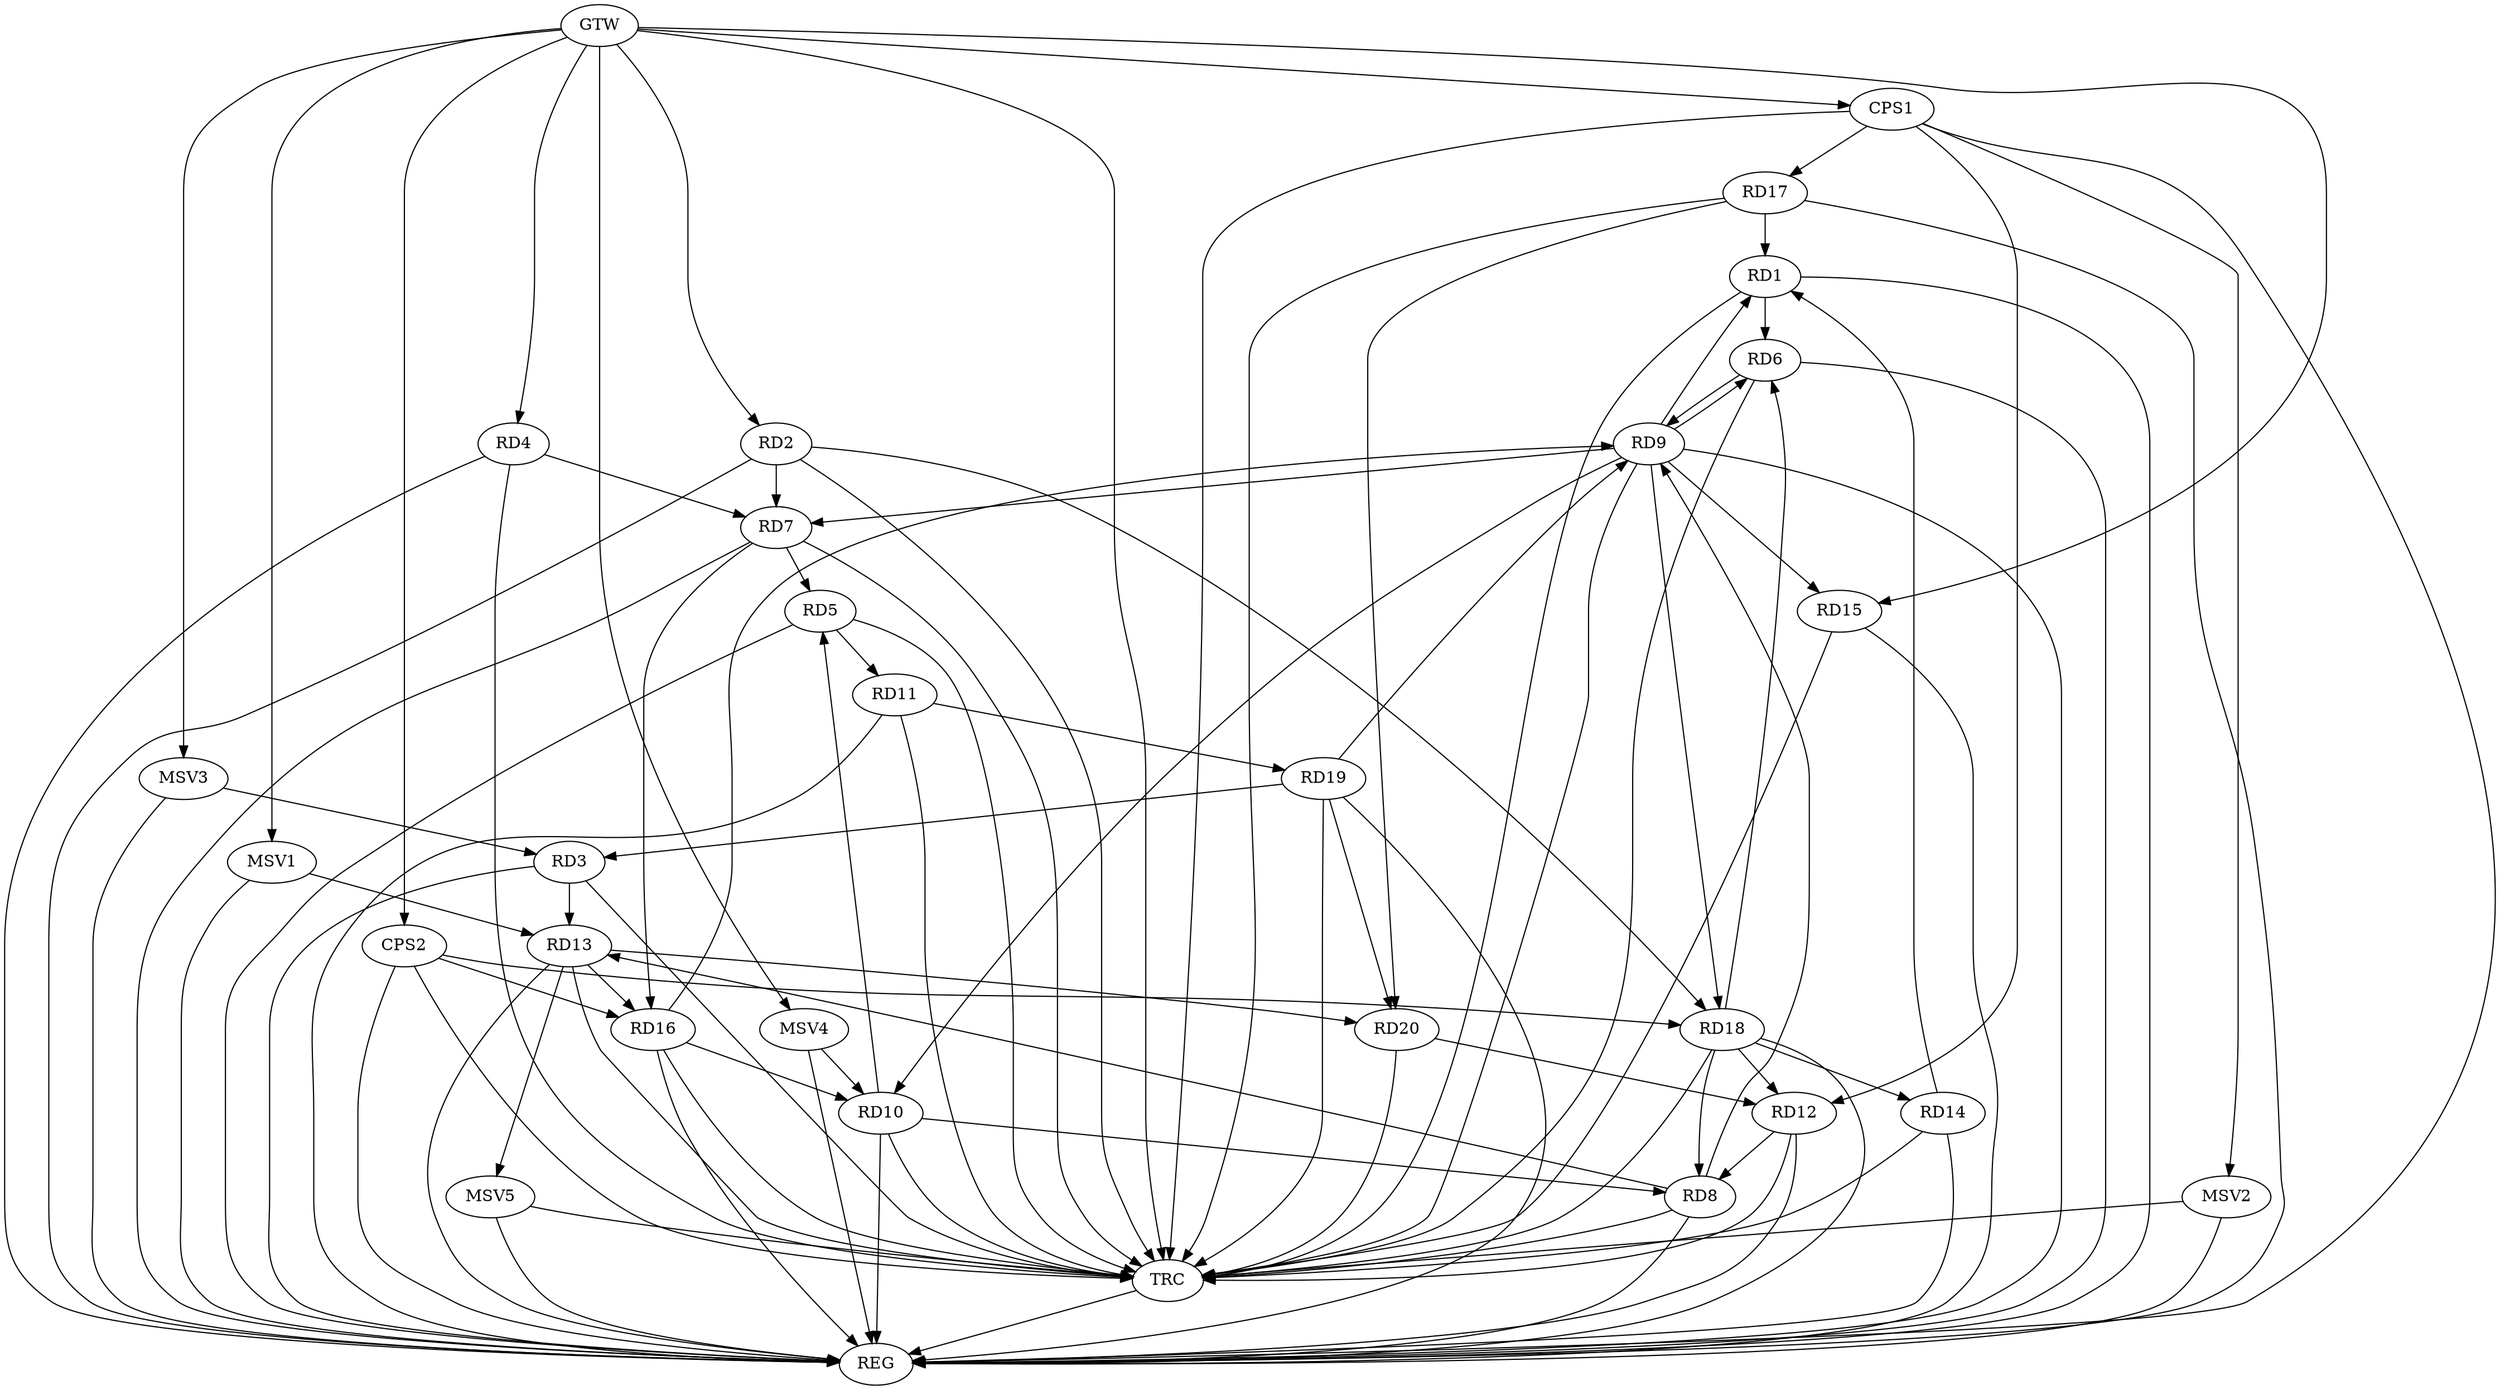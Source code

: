 strict digraph G {
  RD1 [ label="RD1" ];
  RD2 [ label="RD2" ];
  RD3 [ label="RD3" ];
  RD4 [ label="RD4" ];
  RD5 [ label="RD5" ];
  RD6 [ label="RD6" ];
  RD7 [ label="RD7" ];
  RD8 [ label="RD8" ];
  RD9 [ label="RD9" ];
  RD10 [ label="RD10" ];
  RD11 [ label="RD11" ];
  RD12 [ label="RD12" ];
  RD13 [ label="RD13" ];
  RD14 [ label="RD14" ];
  RD15 [ label="RD15" ];
  RD16 [ label="RD16" ];
  RD17 [ label="RD17" ];
  RD18 [ label="RD18" ];
  RD19 [ label="RD19" ];
  RD20 [ label="RD20" ];
  CPS1 [ label="CPS1" ];
  CPS2 [ label="CPS2" ];
  GTW [ label="GTW" ];
  REG [ label="REG" ];
  TRC [ label="TRC" ];
  MSV1 [ label="MSV1" ];
  MSV2 [ label="MSV2" ];
  MSV3 [ label="MSV3" ];
  MSV4 [ label="MSV4" ];
  MSV5 [ label="MSV5" ];
  RD1 -> RD6;
  RD9 -> RD1;
  RD14 -> RD1;
  RD17 -> RD1;
  RD2 -> RD7;
  RD2 -> RD18;
  RD3 -> RD13;
  RD19 -> RD3;
  RD4 -> RD7;
  RD7 -> RD5;
  RD10 -> RD5;
  RD5 -> RD11;
  RD6 -> RD9;
  RD9 -> RD6;
  RD18 -> RD6;
  RD9 -> RD7;
  RD7 -> RD16;
  RD8 -> RD9;
  RD10 -> RD8;
  RD12 -> RD8;
  RD8 -> RD13;
  RD18 -> RD8;
  RD9 -> RD10;
  RD16 -> RD9;
  RD19 -> RD9;
  RD16 -> RD10;
  RD11 -> RD19;
  RD18 -> RD12;
  RD20 -> RD12;
  RD13 -> RD16;
  RD13 -> RD20;
  RD18 -> RD14;
  RD17 -> RD20;
  RD19 -> RD20;
  CPS1 -> RD17;
  CPS1 -> RD12;
  CPS2 -> RD18;
  CPS2 -> RD16;
  GTW -> RD2;
  GTW -> RD4;
  GTW -> RD15;
  GTW -> CPS1;
  GTW -> CPS2;
  RD1 -> REG;
  RD2 -> REG;
  RD3 -> REG;
  RD4 -> REG;
  RD5 -> REG;
  RD6 -> REG;
  RD7 -> REG;
  RD8 -> REG;
  RD9 -> REG;
  RD10 -> REG;
  RD11 -> REG;
  RD12 -> REG;
  RD13 -> REG;
  RD14 -> REG;
  RD15 -> REG;
  RD16 -> REG;
  RD17 -> REG;
  RD18 -> REG;
  RD19 -> REG;
  CPS1 -> REG;
  CPS2 -> REG;
  RD1 -> TRC;
  RD2 -> TRC;
  RD3 -> TRC;
  RD4 -> TRC;
  RD5 -> TRC;
  RD6 -> TRC;
  RD7 -> TRC;
  RD8 -> TRC;
  RD9 -> TRC;
  RD10 -> TRC;
  RD11 -> TRC;
  RD12 -> TRC;
  RD13 -> TRC;
  RD14 -> TRC;
  RD15 -> TRC;
  RD16 -> TRC;
  RD17 -> TRC;
  RD18 -> TRC;
  RD19 -> TRC;
  RD20 -> TRC;
  CPS1 -> TRC;
  CPS2 -> TRC;
  GTW -> TRC;
  TRC -> REG;
  RD9 -> RD18;
  RD9 -> RD15;
  MSV1 -> RD13;
  GTW -> MSV1;
  MSV1 -> REG;
  CPS1 -> MSV2;
  MSV2 -> REG;
  MSV2 -> TRC;
  MSV3 -> RD3;
  GTW -> MSV3;
  MSV3 -> REG;
  MSV4 -> RD10;
  GTW -> MSV4;
  MSV4 -> REG;
  RD13 -> MSV5;
  MSV5 -> REG;
  MSV5 -> TRC;
}
